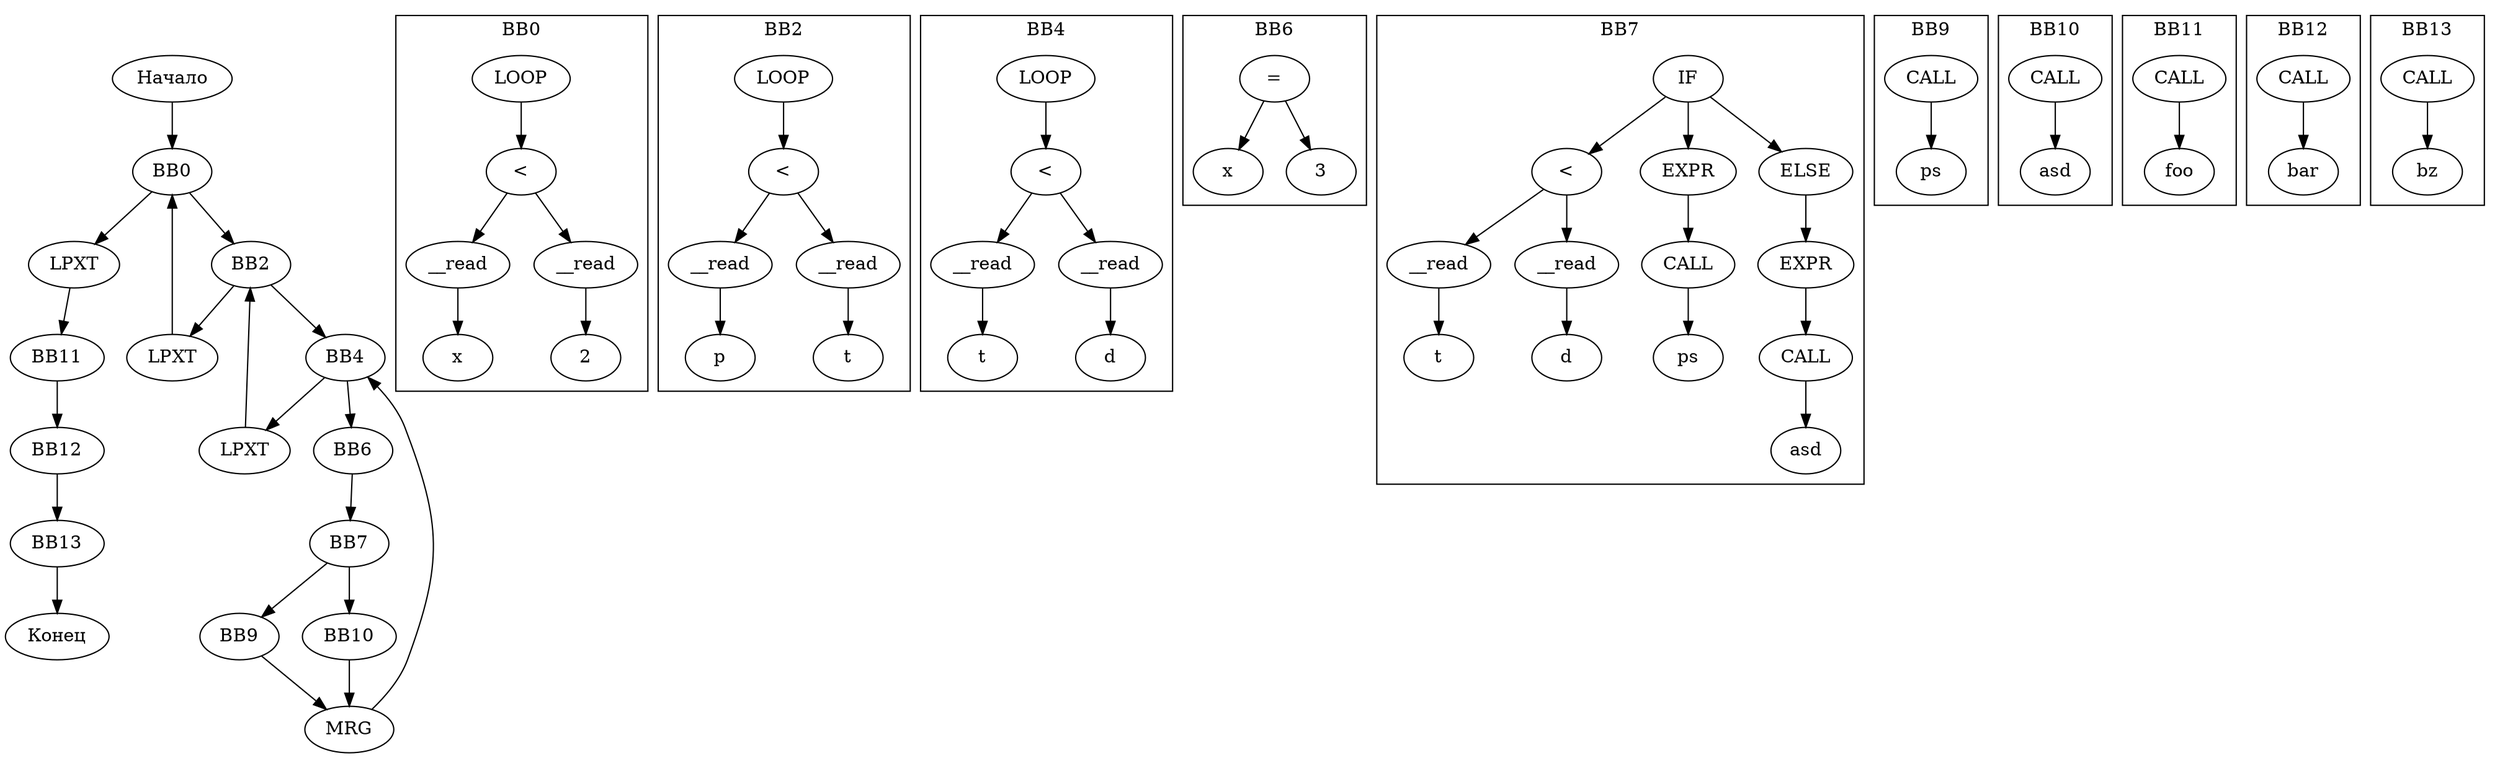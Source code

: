 digraph G {
    rankdir=TB;
    start [label="Начало"];
    end [label="Конец"];
    node0 [label="BB0"];
    node1 [label="LPXT"];
    node2 [label="BB2"];
    node3 [label="LPXT"];
    node4 [label="BB4"];
    node5 [label="LPXT"];
    node6 [label="BB6"];
    node7 [label="BB7"];
    node8 [label="MRG"];
    node9 [label="BB9"];
    node10 [label="BB10"];
    node11 [label="BB11"];
    node12 [label="BB12"];
    node13 [label="BB13"];
    node0 -> node1;
    node0 -> node2;
    node1 -> node11;
    node2 -> node3;
    node2 -> node4;
    node3 -> node0;
    node4 -> node5;
    node4 -> node6;
    node5 -> node2;
    node6 -> node7;
    node7 -> node9;
    node7 -> node10;
    node8 -> node4;
    node9 -> node8;
    node10 -> node8;
    node11 -> node12;
    node12 -> node13;
    start -> node0;
    node13 -> end;
subgraph cluster_0 {
    label="BB0";
    cluster_0_node3607667304 [label="LOOP"];
    cluster_0_node3607661688 [label="<"];
    cluster_0_node4194301528 [label="__read"];
    cluster_0_node3607662000 [label="x"];
    cluster_0_node3811479216 [label="__read"];
    cluster_0_node3607662624 [label="2"];
    cluster_0_node3607667304 -> cluster_0_node3607661688;
    cluster_0_node3607661688 -> cluster_0_node4194301528;
    cluster_0_node4194301528 -> cluster_0_node3607662000;
    cluster_0_node3607661688 -> cluster_0_node3811479216;
    cluster_0_node3811479216 -> cluster_0_node3607662624;
}
subgraph cluster_2 {
    label="BB2";
    cluster_2_node3607676664 [label="LOOP"];
    cluster_2_node3607663560 [label="<"];
    cluster_2_node2358035983 [label="__read"];
    cluster_2_node3607663872 [label="p"];
    cluster_2_node1923847058 [label="__read"];
    cluster_2_node3607664496 [label="t"];
    cluster_2_node3607676664 -> cluster_2_node3607663560;
    cluster_2_node3607663560 -> cluster_2_node2358035983;
    cluster_2_node2358035983 -> cluster_2_node3607663872;
    cluster_2_node3607663560 -> cluster_2_node1923847058;
    cluster_2_node1923847058 -> cluster_2_node3607664496;
}
subgraph cluster_4 {
    label="BB4";
    cluster_4_node3607677288 [label="LOOP"];
    cluster_4_node3607665432 [label="<"];
    cluster_4_node479072924 [label="__read"];
    cluster_4_node3607665744 [label="t"];
    cluster_4_node762816450 [label="__read"];
    cluster_4_node3607666368 [label="d"];
    cluster_4_node3607677288 -> cluster_4_node3607665432;
    cluster_4_node3607665432 -> cluster_4_node479072924;
    cluster_4_node479072924 -> cluster_4_node3607665744;
    cluster_4_node3607665432 -> cluster_4_node762816450;
    cluster_4_node762816450 -> cluster_4_node3607666368;
}
subgraph cluster_6 {
    label="BB6";
    cluster_6_node3607668864 [label="="];
    cluster_6_node3607668240 [label="x"];
    cluster_6_node3607669176 [label="3"];
    cluster_6_node3607668864 -> cluster_6_node3607668240;
    cluster_6_node3607668864 -> cluster_6_node3607669176;
}
subgraph cluster_7 {
    label="BB7";
    cluster_7_node3607679472 [label="IF"];
    cluster_7_node3607670736 [label="<"];
    cluster_7_node1367665491 [label="__read"];
    cluster_7_node3607671048 [label="t"];
    cluster_7_node934470017 [label="__read"];
    cluster_7_node3607671672 [label="d"];
    cluster_7_node3607674168 [label="EXPR"];
    cluster_7_node3607673856 [label="CALL"];
    cluster_7_node3607673544 [label="ps"];
    cluster_7_node3607677600 [label="ELSE"];
    cluster_7_node3607679160 [label="EXPR"];
    cluster_7_node3607678848 [label="CALL"];
    cluster_7_node3607678536 [label="asd"];
    cluster_7_node3607679472 -> cluster_7_node3607670736;
    cluster_7_node3607670736 -> cluster_7_node1367665491;
    cluster_7_node1367665491 -> cluster_7_node3607671048;
    cluster_7_node3607670736 -> cluster_7_node934470017;
    cluster_7_node934470017 -> cluster_7_node3607671672;
    cluster_7_node3607679472 -> cluster_7_node3607674168;
    cluster_7_node3607674168 -> cluster_7_node3607673856;
    cluster_7_node3607673856 -> cluster_7_node3607673544;
    cluster_7_node3607679472 -> cluster_7_node3607677600;
    cluster_7_node3607677600 -> cluster_7_node3607679160;
    cluster_7_node3607679160 -> cluster_7_node3607678848;
    cluster_7_node3607678848 -> cluster_7_node3607678536;
}
subgraph cluster_9 {
    label="BB9";
    cluster_9_node3607673856 [label="CALL"];
    cluster_9_node3607673544 [label="ps"];
    cluster_9_node3607673856 -> cluster_9_node3607673544;
}
subgraph cluster_10 {
    label="BB10";
    cluster_10_node3607678848 [label="CALL"];
    cluster_10_node3607678536 [label="asd"];
    cluster_10_node3607678848 -> cluster_10_node3607678536;
}
subgraph cluster_11 {
    label="BB11";
    cluster_11_node3607681968 [label="CALL"];
    cluster_11_node3607681656 [label="foo"];
    cluster_11_node3607681968 -> cluster_11_node3607681656;
}
subgraph cluster_12 {
    label="BB12";
    cluster_12_node3607684776 [label="CALL"];
    cluster_12_node3607684464 [label="bar"];
    cluster_12_node3607684776 -> cluster_12_node3607684464;
}
subgraph cluster_13 {
    label="BB13";
    cluster_13_node3607687584 [label="CALL"];
    cluster_13_node3607687272 [label="bz"];
    cluster_13_node3607687584 -> cluster_13_node3607687272;
}
}
